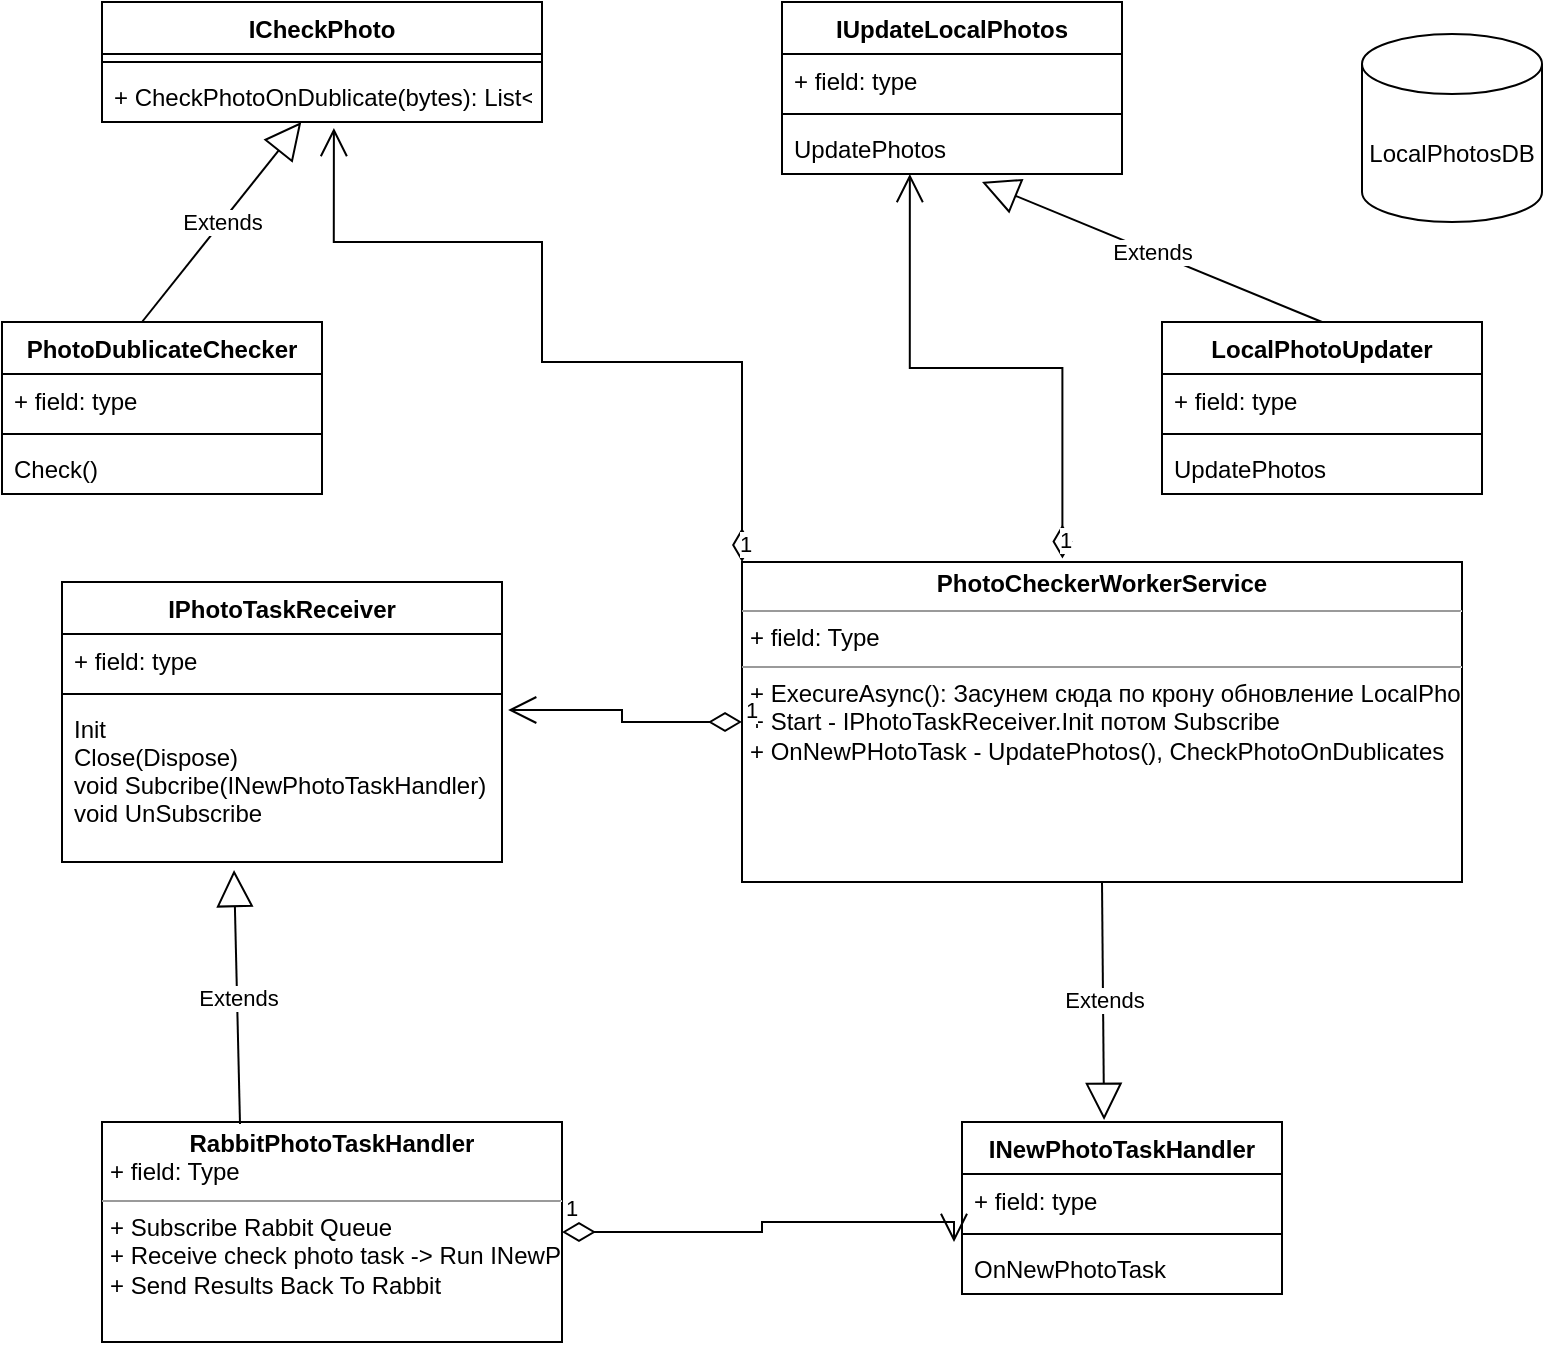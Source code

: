 <mxfile version="17.4.5" type="github">
  <diagram id="TTquv3_RNQdUzZ1ZjxdV" name="Page-1">
    <mxGraphModel dx="2062" dy="1122" grid="1" gridSize="10" guides="1" tooltips="1" connect="1" arrows="1" fold="1" page="1" pageScale="1" pageWidth="850" pageHeight="1100" math="0" shadow="0">
      <root>
        <mxCell id="0" />
        <mxCell id="1" parent="0" />
        <mxCell id="bdBnB94QIqw2HxBiEPDY-1" value="PhotoDublicateChecker" style="swimlane;fontStyle=1;align=center;verticalAlign=top;childLayout=stackLayout;horizontal=1;startSize=26;horizontalStack=0;resizeParent=1;resizeParentMax=0;resizeLast=0;collapsible=1;marginBottom=0;" parent="1" vertex="1">
          <mxGeometry x="20" y="210" width="160" height="86" as="geometry" />
        </mxCell>
        <mxCell id="bdBnB94QIqw2HxBiEPDY-11" value="Extends" style="endArrow=block;endSize=16;endFill=0;html=1;rounded=0;" parent="bdBnB94QIqw2HxBiEPDY-1" target="bdBnB94QIqw2HxBiEPDY-9" edge="1">
          <mxGeometry width="160" relative="1" as="geometry">
            <mxPoint x="70" as="sourcePoint" />
            <mxPoint x="230" as="targetPoint" />
          </mxGeometry>
        </mxCell>
        <mxCell id="bdBnB94QIqw2HxBiEPDY-2" value="+ field: type" style="text;strokeColor=none;fillColor=none;align=left;verticalAlign=top;spacingLeft=4;spacingRight=4;overflow=hidden;rotatable=0;points=[[0,0.5],[1,0.5]];portConstraint=eastwest;" parent="bdBnB94QIqw2HxBiEPDY-1" vertex="1">
          <mxGeometry y="26" width="160" height="26" as="geometry" />
        </mxCell>
        <mxCell id="bdBnB94QIqw2HxBiEPDY-3" value="" style="line;strokeWidth=1;fillColor=none;align=left;verticalAlign=middle;spacingTop=-1;spacingLeft=3;spacingRight=3;rotatable=0;labelPosition=right;points=[];portConstraint=eastwest;" parent="bdBnB94QIqw2HxBiEPDY-1" vertex="1">
          <mxGeometry y="52" width="160" height="8" as="geometry" />
        </mxCell>
        <mxCell id="bdBnB94QIqw2HxBiEPDY-4" value="Check()" style="text;strokeColor=none;fillColor=none;align=left;verticalAlign=top;spacingLeft=4;spacingRight=4;overflow=hidden;rotatable=0;points=[[0,0.5],[1,0.5]];portConstraint=eastwest;" parent="bdBnB94QIqw2HxBiEPDY-1" vertex="1">
          <mxGeometry y="60" width="160" height="26" as="geometry" />
        </mxCell>
        <mxCell id="bdBnB94QIqw2HxBiEPDY-6" value="ICheckPhoto" style="swimlane;fontStyle=1;align=center;verticalAlign=top;childLayout=stackLayout;horizontal=1;startSize=26;horizontalStack=0;resizeParent=1;resizeParentMax=0;resizeLast=0;collapsible=1;marginBottom=0;" parent="1" vertex="1">
          <mxGeometry x="70" y="50" width="220" height="60" as="geometry" />
        </mxCell>
        <mxCell id="bdBnB94QIqw2HxBiEPDY-8" value="" style="line;strokeWidth=1;fillColor=none;align=left;verticalAlign=middle;spacingTop=-1;spacingLeft=3;spacingRight=3;rotatable=0;labelPosition=right;points=[];portConstraint=eastwest;" parent="bdBnB94QIqw2HxBiEPDY-6" vertex="1">
          <mxGeometry y="26" width="220" height="8" as="geometry" />
        </mxCell>
        <mxCell id="bdBnB94QIqw2HxBiEPDY-9" value="+ CheckPhotoOnDublicate(bytes): List&lt;id&gt;" style="text;strokeColor=none;fillColor=none;align=left;verticalAlign=top;spacingLeft=4;spacingRight=4;overflow=hidden;rotatable=0;points=[[0,0.5],[1,0.5]];portConstraint=eastwest;" parent="bdBnB94QIqw2HxBiEPDY-6" vertex="1">
          <mxGeometry y="34" width="220" height="26" as="geometry" />
        </mxCell>
        <mxCell id="bdBnB94QIqw2HxBiEPDY-13" value="LocalPhotoUpdater" style="swimlane;fontStyle=1;align=center;verticalAlign=top;childLayout=stackLayout;horizontal=1;startSize=26;horizontalStack=0;resizeParent=1;resizeParentMax=0;resizeLast=0;collapsible=1;marginBottom=0;" parent="1" vertex="1">
          <mxGeometry x="600" y="210" width="160" height="86" as="geometry" />
        </mxCell>
        <mxCell id="bdBnB94QIqw2HxBiEPDY-14" value="+ field: type" style="text;strokeColor=none;fillColor=none;align=left;verticalAlign=top;spacingLeft=4;spacingRight=4;overflow=hidden;rotatable=0;points=[[0,0.5],[1,0.5]];portConstraint=eastwest;" parent="bdBnB94QIqw2HxBiEPDY-13" vertex="1">
          <mxGeometry y="26" width="160" height="26" as="geometry" />
        </mxCell>
        <mxCell id="bdBnB94QIqw2HxBiEPDY-15" value="" style="line;strokeWidth=1;fillColor=none;align=left;verticalAlign=middle;spacingTop=-1;spacingLeft=3;spacingRight=3;rotatable=0;labelPosition=right;points=[];portConstraint=eastwest;" parent="bdBnB94QIqw2HxBiEPDY-13" vertex="1">
          <mxGeometry y="52" width="160" height="8" as="geometry" />
        </mxCell>
        <mxCell id="bdBnB94QIqw2HxBiEPDY-16" value="UpdatePhotos" style="text;strokeColor=none;fillColor=none;align=left;verticalAlign=top;spacingLeft=4;spacingRight=4;overflow=hidden;rotatable=0;points=[[0,0.5],[1,0.5]];portConstraint=eastwest;" parent="bdBnB94QIqw2HxBiEPDY-13" vertex="1">
          <mxGeometry y="60" width="160" height="26" as="geometry" />
        </mxCell>
        <mxCell id="bdBnB94QIqw2HxBiEPDY-17" value="IUpdateLocalPhotos" style="swimlane;fontStyle=1;align=center;verticalAlign=top;childLayout=stackLayout;horizontal=1;startSize=26;horizontalStack=0;resizeParent=1;resizeParentMax=0;resizeLast=0;collapsible=1;marginBottom=0;" parent="1" vertex="1">
          <mxGeometry x="410" y="50" width="170" height="86" as="geometry" />
        </mxCell>
        <mxCell id="bdBnB94QIqw2HxBiEPDY-18" value="+ field: type" style="text;strokeColor=none;fillColor=none;align=left;verticalAlign=top;spacingLeft=4;spacingRight=4;overflow=hidden;rotatable=0;points=[[0,0.5],[1,0.5]];portConstraint=eastwest;" parent="bdBnB94QIqw2HxBiEPDY-17" vertex="1">
          <mxGeometry y="26" width="170" height="26" as="geometry" />
        </mxCell>
        <mxCell id="bdBnB94QIqw2HxBiEPDY-19" value="" style="line;strokeWidth=1;fillColor=none;align=left;verticalAlign=middle;spacingTop=-1;spacingLeft=3;spacingRight=3;rotatable=0;labelPosition=right;points=[];portConstraint=eastwest;" parent="bdBnB94QIqw2HxBiEPDY-17" vertex="1">
          <mxGeometry y="52" width="170" height="8" as="geometry" />
        </mxCell>
        <mxCell id="bdBnB94QIqw2HxBiEPDY-20" value="UpdatePhotos" style="text;strokeColor=none;fillColor=none;align=left;verticalAlign=top;spacingLeft=4;spacingRight=4;overflow=hidden;rotatable=0;points=[[0,0.5],[1,0.5]];portConstraint=eastwest;" parent="bdBnB94QIqw2HxBiEPDY-17" vertex="1">
          <mxGeometry y="60" width="170" height="26" as="geometry" />
        </mxCell>
        <mxCell id="bdBnB94QIqw2HxBiEPDY-21" value="Extends" style="endArrow=block;endSize=16;endFill=0;html=1;rounded=0;exitX=0.5;exitY=0;exitDx=0;exitDy=0;" parent="1" source="bdBnB94QIqw2HxBiEPDY-13" edge="1">
          <mxGeometry width="160" relative="1" as="geometry">
            <mxPoint x="490" y="200" as="sourcePoint" />
            <mxPoint x="510" y="140" as="targetPoint" />
          </mxGeometry>
        </mxCell>
        <mxCell id="iIRYfKzkrcsa_vBFWY6V-1" value="&lt;p style=&quot;margin: 0px ; margin-top: 4px ; text-align: center&quot;&gt;&lt;b&gt;PhotoCheckerWorkerService&lt;/b&gt;&lt;/p&gt;&lt;hr size=&quot;1&quot;&gt;&lt;p style=&quot;margin: 0px ; margin-left: 4px&quot;&gt;+ field: Type&lt;/p&gt;&lt;hr size=&quot;1&quot;&gt;&lt;p style=&quot;margin: 0px ; margin-left: 4px&quot;&gt;+ ExecureAsync(): Засунем сюда по крону обновление LocalPhotos&lt;/p&gt;&lt;p style=&quot;margin: 0px ; margin-left: 4px&quot;&gt;&lt;span&gt;+ Start - IPhotoTaskReceiver.Init потом Subscribe&lt;/span&gt;&lt;/p&gt;&lt;p style=&quot;margin: 0px ; margin-left: 4px&quot;&gt;&lt;span&gt;+ OnNewPHotoTask - UpdatePhotos(), CheckPhotoOnDublicates&lt;/span&gt;&lt;/p&gt;" style="verticalAlign=top;align=left;overflow=fill;fontSize=12;fontFamily=Helvetica;html=1;" vertex="1" parent="1">
          <mxGeometry x="390" y="330" width="360" height="160" as="geometry" />
        </mxCell>
        <mxCell id="iIRYfKzkrcsa_vBFWY6V-2" value="1" style="endArrow=open;html=1;endSize=12;startArrow=diamondThin;startSize=14;startFill=0;edgeStyle=orthogonalEdgeStyle;align=left;verticalAlign=bottom;rounded=0;exitX=0.445;exitY=-0.011;exitDx=0;exitDy=0;exitPerimeter=0;entryX=0.376;entryY=1;entryDx=0;entryDy=0;entryPerimeter=0;" edge="1" parent="1" source="iIRYfKzkrcsa_vBFWY6V-1" target="bdBnB94QIqw2HxBiEPDY-20">
          <mxGeometry x="-1" y="3" relative="1" as="geometry">
            <mxPoint x="340" y="370" as="sourcePoint" />
            <mxPoint x="500" y="370" as="targetPoint" />
          </mxGeometry>
        </mxCell>
        <mxCell id="iIRYfKzkrcsa_vBFWY6V-3" value="1" style="endArrow=open;html=1;endSize=12;startArrow=diamondThin;startSize=14;startFill=0;edgeStyle=orthogonalEdgeStyle;align=left;verticalAlign=bottom;rounded=0;entryX=0.527;entryY=1.115;entryDx=0;entryDy=0;entryPerimeter=0;exitX=0;exitY=0;exitDx=0;exitDy=0;" edge="1" parent="1" source="iIRYfKzkrcsa_vBFWY6V-1" target="bdBnB94QIqw2HxBiEPDY-9">
          <mxGeometry x="-1" y="3" relative="1" as="geometry">
            <mxPoint x="510" y="330" as="sourcePoint" />
            <mxPoint x="670" y="330" as="targetPoint" />
            <Array as="points">
              <mxPoint x="390" y="230" />
              <mxPoint x="290" y="230" />
              <mxPoint x="290" y="170" />
              <mxPoint x="186" y="170" />
            </Array>
          </mxGeometry>
        </mxCell>
        <mxCell id="iIRYfKzkrcsa_vBFWY6V-4" value="&lt;p style=&quot;margin: 0px ; margin-top: 4px ; text-align: center&quot;&gt;&lt;b&gt;RabbitPhotoTaskHandler&lt;/b&gt;&lt;/p&gt;&lt;p style=&quot;margin: 0px ; margin-left: 4px&quot;&gt;+ field: Type&lt;/p&gt;&lt;hr size=&quot;1&quot;&gt;&lt;p style=&quot;margin: 0px ; margin-left: 4px&quot;&gt;+ Subscribe Rabbit Queue&lt;/p&gt;&lt;p style=&quot;margin: 0px ; margin-left: 4px&quot;&gt;+ Receive check photo task -&amp;gt; Run INewPhotoTaskHandler&lt;br&gt;+ Send Results Back To Rabbit&lt;/p&gt;" style="verticalAlign=top;align=left;overflow=fill;fontSize=12;fontFamily=Helvetica;html=1;" vertex="1" parent="1">
          <mxGeometry x="70" y="610" width="230" height="110" as="geometry" />
        </mxCell>
        <mxCell id="iIRYfKzkrcsa_vBFWY6V-6" value="INewPhotoTaskHandler" style="swimlane;fontStyle=1;align=center;verticalAlign=top;childLayout=stackLayout;horizontal=1;startSize=26;horizontalStack=0;resizeParent=1;resizeParentMax=0;resizeLast=0;collapsible=1;marginBottom=0;" vertex="1" parent="1">
          <mxGeometry x="500" y="610" width="160" height="86" as="geometry" />
        </mxCell>
        <mxCell id="iIRYfKzkrcsa_vBFWY6V-7" value="+ field: type" style="text;strokeColor=none;fillColor=none;align=left;verticalAlign=top;spacingLeft=4;spacingRight=4;overflow=hidden;rotatable=0;points=[[0,0.5],[1,0.5]];portConstraint=eastwest;" vertex="1" parent="iIRYfKzkrcsa_vBFWY6V-6">
          <mxGeometry y="26" width="160" height="26" as="geometry" />
        </mxCell>
        <mxCell id="iIRYfKzkrcsa_vBFWY6V-8" value="" style="line;strokeWidth=1;fillColor=none;align=left;verticalAlign=middle;spacingTop=-1;spacingLeft=3;spacingRight=3;rotatable=0;labelPosition=right;points=[];portConstraint=eastwest;" vertex="1" parent="iIRYfKzkrcsa_vBFWY6V-6">
          <mxGeometry y="52" width="160" height="8" as="geometry" />
        </mxCell>
        <mxCell id="iIRYfKzkrcsa_vBFWY6V-9" value="OnNewPhotoTask" style="text;strokeColor=none;fillColor=none;align=left;verticalAlign=top;spacingLeft=4;spacingRight=4;overflow=hidden;rotatable=0;points=[[0,0.5],[1,0.5]];portConstraint=eastwest;" vertex="1" parent="iIRYfKzkrcsa_vBFWY6V-6">
          <mxGeometry y="60" width="160" height="26" as="geometry" />
        </mxCell>
        <mxCell id="iIRYfKzkrcsa_vBFWY6V-10" value="1" style="endArrow=open;html=1;endSize=12;startArrow=diamondThin;startSize=14;startFill=0;edgeStyle=orthogonalEdgeStyle;align=left;verticalAlign=bottom;rounded=0;entryX=-0.025;entryY=0;entryDx=0;entryDy=0;entryPerimeter=0;" edge="1" parent="1" source="iIRYfKzkrcsa_vBFWY6V-4" target="iIRYfKzkrcsa_vBFWY6V-9">
          <mxGeometry x="-1" y="3" relative="1" as="geometry">
            <mxPoint x="320" y="625" as="sourcePoint" />
            <mxPoint x="500" y="370" as="targetPoint" />
          </mxGeometry>
        </mxCell>
        <mxCell id="iIRYfKzkrcsa_vBFWY6V-11" value="Extends" style="endArrow=block;endSize=16;endFill=0;html=1;rounded=0;entryX=0.444;entryY=-0.012;entryDx=0;entryDy=0;entryPerimeter=0;exitX=0.5;exitY=1;exitDx=0;exitDy=0;" edge="1" parent="1" source="iIRYfKzkrcsa_vBFWY6V-1" target="iIRYfKzkrcsa_vBFWY6V-6">
          <mxGeometry width="160" relative="1" as="geometry">
            <mxPoint x="340" y="370" as="sourcePoint" />
            <mxPoint x="500" y="370" as="targetPoint" />
          </mxGeometry>
        </mxCell>
        <mxCell id="iIRYfKzkrcsa_vBFWY6V-12" value="IPhotoTaskReceiver" style="swimlane;fontStyle=1;align=center;verticalAlign=top;childLayout=stackLayout;horizontal=1;startSize=26;horizontalStack=0;resizeParent=1;resizeParentMax=0;resizeLast=0;collapsible=1;marginBottom=0;" vertex="1" parent="1">
          <mxGeometry x="50" y="340" width="220" height="140" as="geometry" />
        </mxCell>
        <mxCell id="iIRYfKzkrcsa_vBFWY6V-13" value="+ field: type" style="text;strokeColor=none;fillColor=none;align=left;verticalAlign=top;spacingLeft=4;spacingRight=4;overflow=hidden;rotatable=0;points=[[0,0.5],[1,0.5]];portConstraint=eastwest;" vertex="1" parent="iIRYfKzkrcsa_vBFWY6V-12">
          <mxGeometry y="26" width="220" height="26" as="geometry" />
        </mxCell>
        <mxCell id="iIRYfKzkrcsa_vBFWY6V-14" value="" style="line;strokeWidth=1;fillColor=none;align=left;verticalAlign=middle;spacingTop=-1;spacingLeft=3;spacingRight=3;rotatable=0;labelPosition=right;points=[];portConstraint=eastwest;" vertex="1" parent="iIRYfKzkrcsa_vBFWY6V-12">
          <mxGeometry y="52" width="220" height="8" as="geometry" />
        </mxCell>
        <mxCell id="iIRYfKzkrcsa_vBFWY6V-15" value="Init&#xa;Close(Dispose)&#xa;void Subcribe(INewPhotoTaskHandler)&#xa;void UnSubscribe" style="text;strokeColor=none;fillColor=none;align=left;verticalAlign=top;spacingLeft=4;spacingRight=4;overflow=hidden;rotatable=0;points=[[0,0.5],[1,0.5]];portConstraint=eastwest;" vertex="1" parent="iIRYfKzkrcsa_vBFWY6V-12">
          <mxGeometry y="60" width="220" height="80" as="geometry" />
        </mxCell>
        <mxCell id="iIRYfKzkrcsa_vBFWY6V-16" value="Extends" style="endArrow=block;endSize=16;endFill=0;html=1;rounded=0;exitX=0.3;exitY=0.009;exitDx=0;exitDy=0;exitPerimeter=0;entryX=0.391;entryY=1.05;entryDx=0;entryDy=0;entryPerimeter=0;" edge="1" parent="1" source="iIRYfKzkrcsa_vBFWY6V-4" target="iIRYfKzkrcsa_vBFWY6V-15">
          <mxGeometry width="160" relative="1" as="geometry">
            <mxPoint x="340" y="370" as="sourcePoint" />
            <mxPoint x="500" y="370" as="targetPoint" />
          </mxGeometry>
        </mxCell>
        <mxCell id="iIRYfKzkrcsa_vBFWY6V-17" value="1" style="endArrow=open;html=1;endSize=12;startArrow=diamondThin;startSize=14;startFill=0;edgeStyle=orthogonalEdgeStyle;align=left;verticalAlign=bottom;rounded=0;entryX=1.014;entryY=0.05;entryDx=0;entryDy=0;entryPerimeter=0;exitX=0;exitY=0.5;exitDx=0;exitDy=0;" edge="1" parent="1" source="iIRYfKzkrcsa_vBFWY6V-1" target="iIRYfKzkrcsa_vBFWY6V-15">
          <mxGeometry x="-1" y="3" relative="1" as="geometry">
            <mxPoint x="195" y="620" as="sourcePoint" />
            <mxPoint x="426" y="577" as="targetPoint" />
          </mxGeometry>
        </mxCell>
        <mxCell id="iIRYfKzkrcsa_vBFWY6V-19" value="LocalPhotosDB" style="shape=cylinder3;whiteSpace=wrap;html=1;boundedLbl=1;backgroundOutline=1;size=15;" vertex="1" parent="1">
          <mxGeometry x="700" y="66" width="90" height="94" as="geometry" />
        </mxCell>
      </root>
    </mxGraphModel>
  </diagram>
</mxfile>
